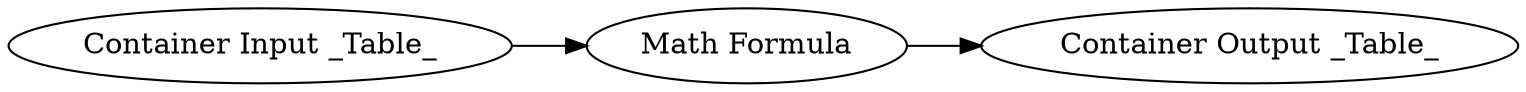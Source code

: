 digraph {
	1 -> 14
	14 -> 15
	1 [label="Container Input _Table_"]
	14 [label="Math Formula"]
	15 [label="Container Output _Table_"]
	rankdir=LR
}
